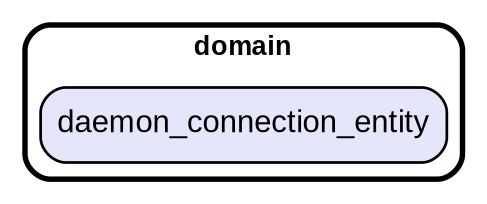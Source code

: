 digraph "" {
  graph [style=rounded fontname="Arial Black" fontsize=13 penwidth=2.6];
  node [shape=rect style="filled,rounded" fontname=Arial fontsize=15 fillcolor=Lavender penwidth=1.3];
  edge [penwidth=1.3];
  "/daemon_connection_entity.dart" [label="daemon_connection_entity"];
  subgraph "cluster~" {
    label="domain";
    "/daemon_connection_entity.dart";
  }
}
